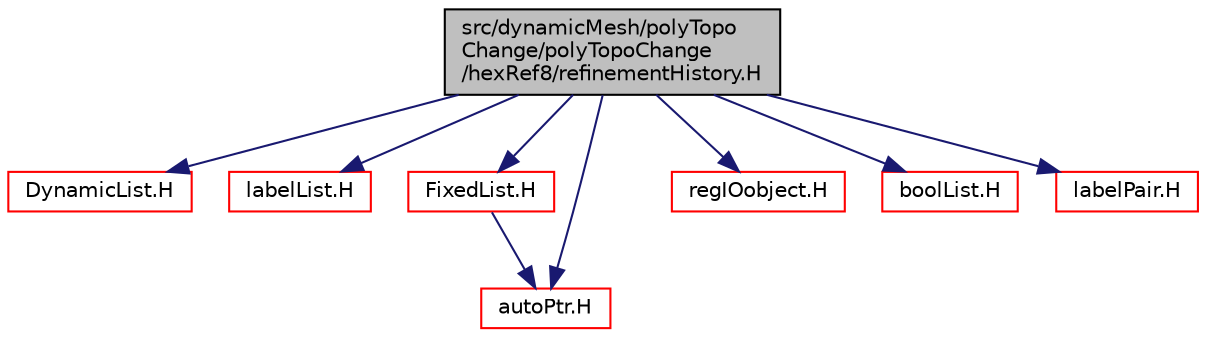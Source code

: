 digraph "src/dynamicMesh/polyTopoChange/polyTopoChange/hexRef8/refinementHistory.H"
{
  bgcolor="transparent";
  edge [fontname="Helvetica",fontsize="10",labelfontname="Helvetica",labelfontsize="10"];
  node [fontname="Helvetica",fontsize="10",shape=record];
  Node0 [label="src/dynamicMesh/polyTopo\lChange/polyTopoChange\l/hexRef8/refinementHistory.H",height=0.2,width=0.4,color="black", fillcolor="grey75", style="filled", fontcolor="black"];
  Node0 -> Node1 [color="midnightblue",fontsize="10",style="solid",fontname="Helvetica"];
  Node1 [label="DynamicList.H",height=0.2,width=0.4,color="red",URL="$a09335.html"];
  Node0 -> Node64 [color="midnightblue",fontsize="10",style="solid",fontname="Helvetica"];
  Node64 [label="labelList.H",height=0.2,width=0.4,color="red",URL="$a13154.html"];
  Node0 -> Node65 [color="midnightblue",fontsize="10",style="solid",fontname="Helvetica"];
  Node65 [label="FixedList.H",height=0.2,width=0.4,color="red",URL="$a09344.html"];
  Node65 -> Node55 [color="midnightblue",fontsize="10",style="solid",fontname="Helvetica"];
  Node55 [label="autoPtr.H",height=0.2,width=0.4,color="red",URL="$a11828.html"];
  Node0 -> Node55 [color="midnightblue",fontsize="10",style="solid",fontname="Helvetica"];
  Node0 -> Node77 [color="midnightblue",fontsize="10",style="solid",fontname="Helvetica"];
  Node77 [label="regIOobject.H",height=0.2,width=0.4,color="red",URL="$a09977.html"];
  Node0 -> Node95 [color="midnightblue",fontsize="10",style="solid",fontname="Helvetica"];
  Node95 [label="boolList.H",height=0.2,width=0.4,color="red",URL="$a12920.html"];
  Node0 -> Node96 [color="midnightblue",fontsize="10",style="solid",fontname="Helvetica"];
  Node96 [label="labelPair.H",height=0.2,width=0.4,color="red",URL="$a13226.html"];
}

